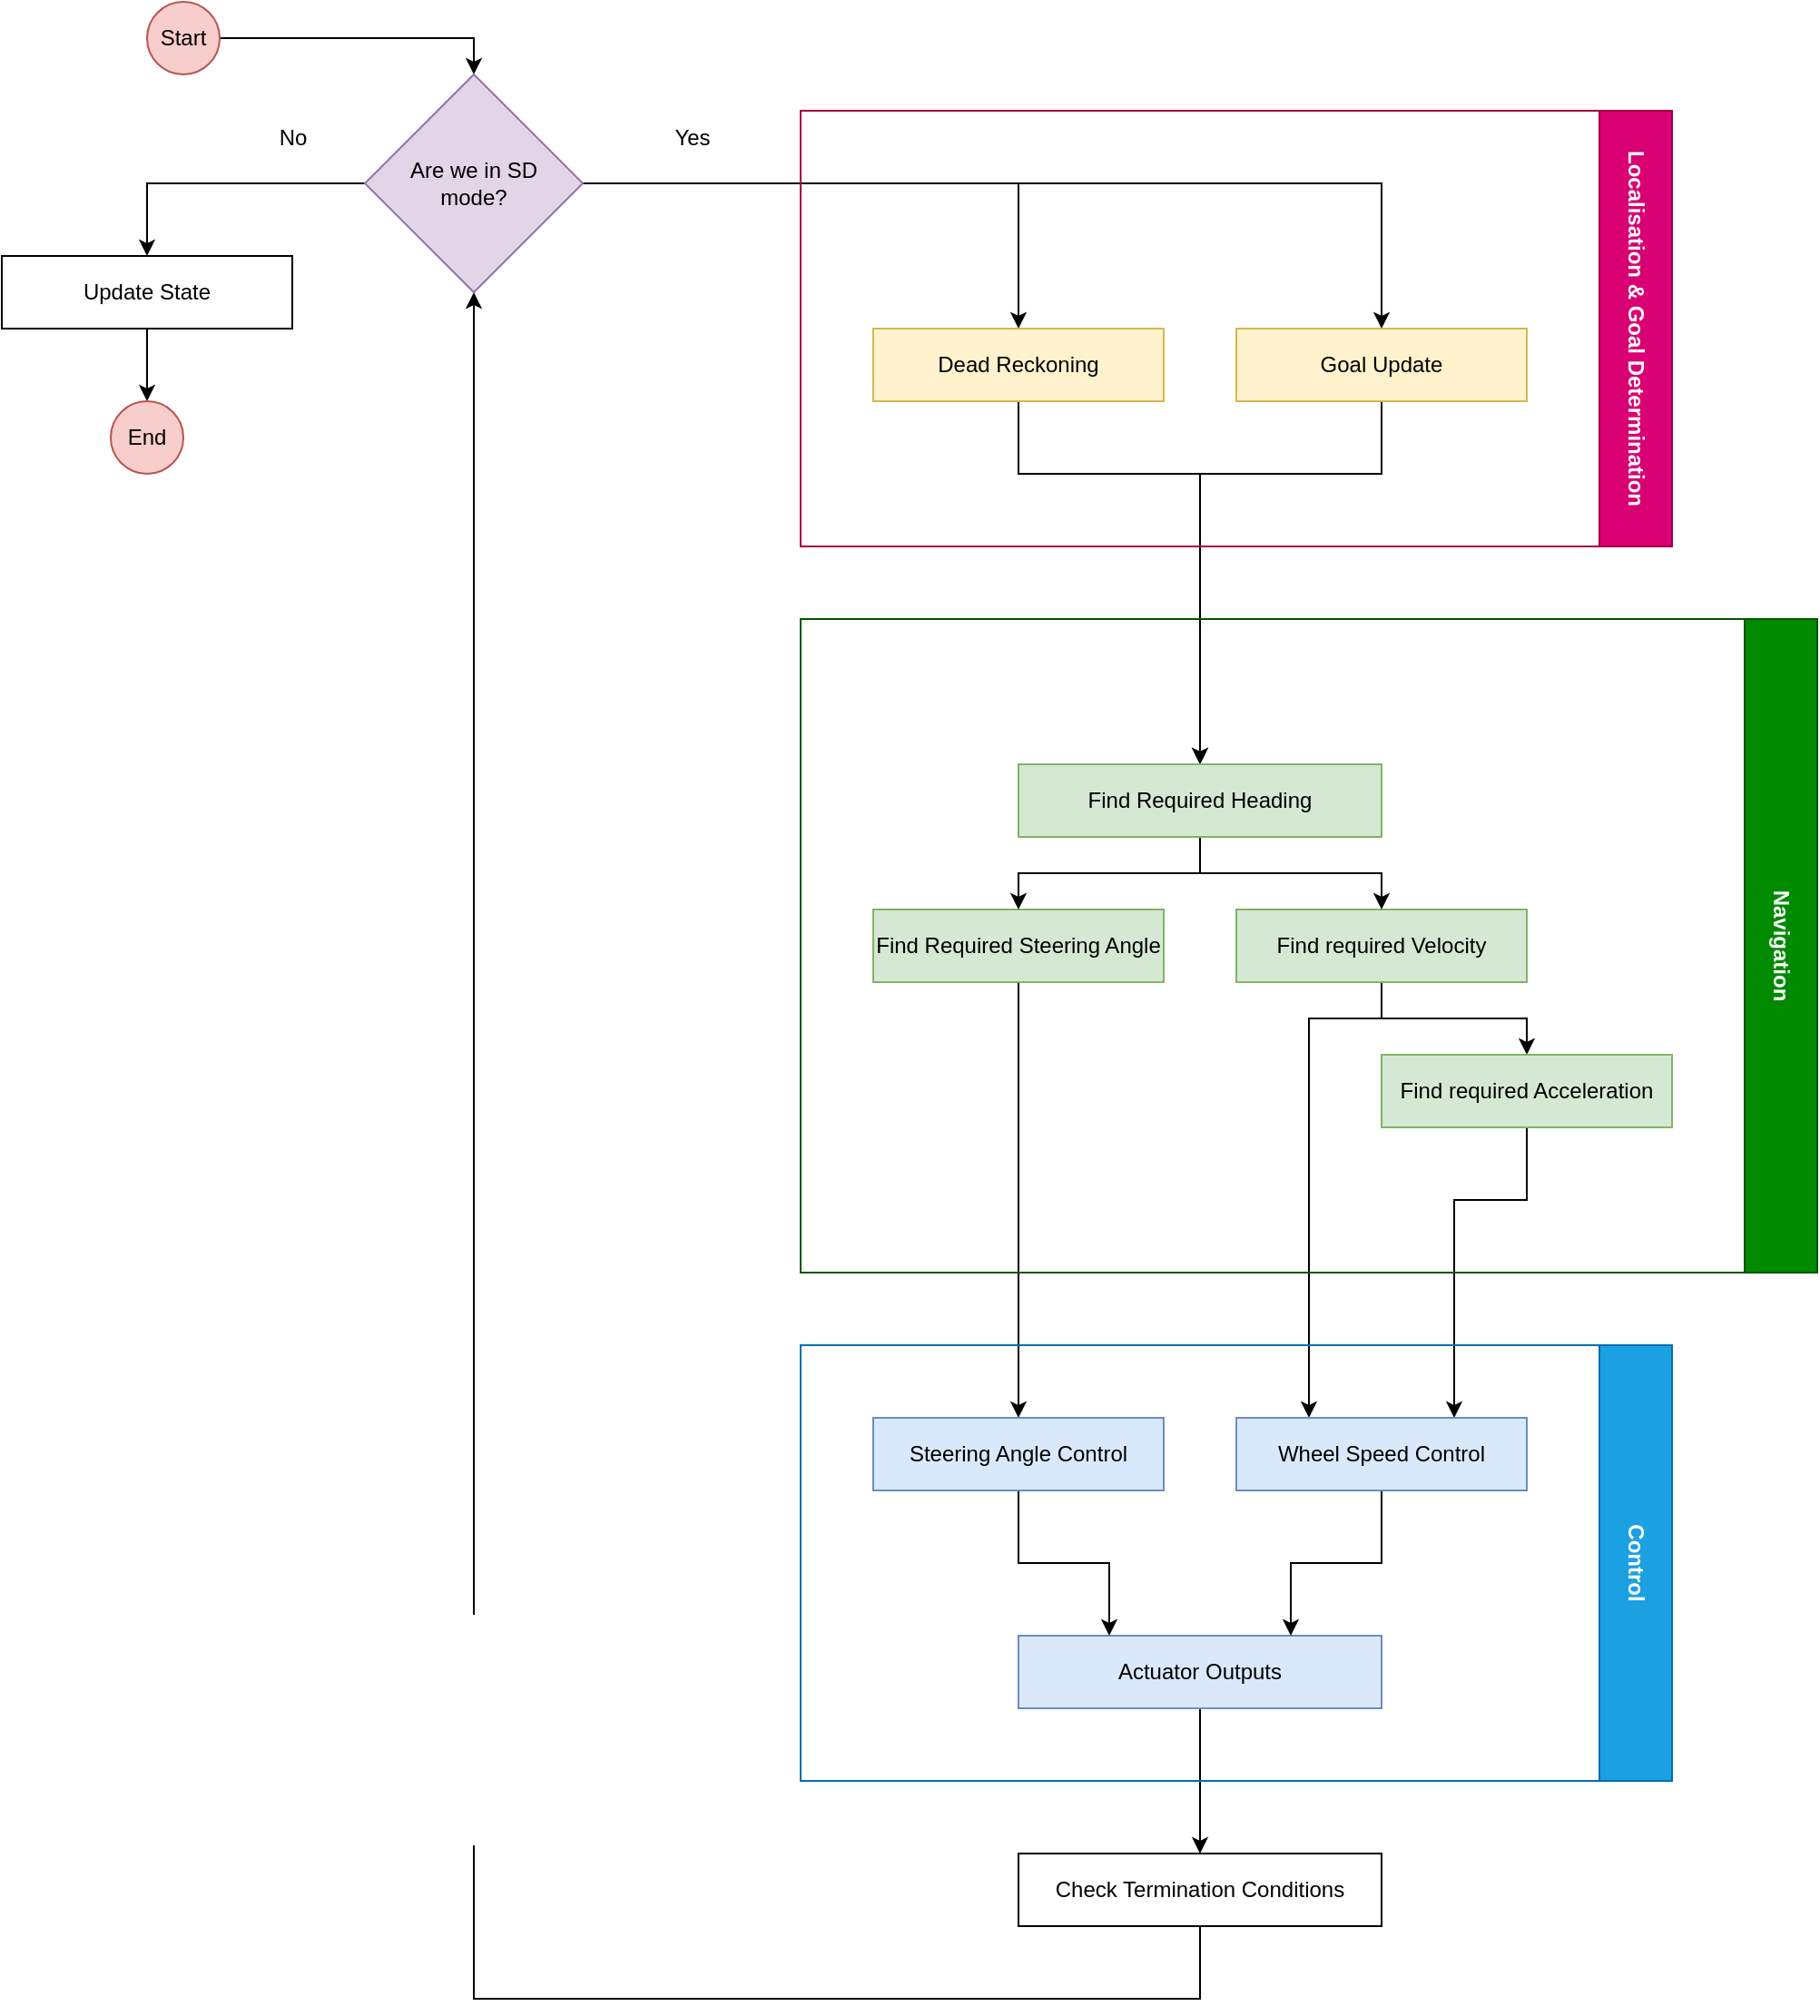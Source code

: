 <mxfile version="24.7.17">
  <diagram name="Page-1" id="Ei8VxP91qrco7msZZreF">
    <mxGraphModel dx="1834" dy="836" grid="1" gridSize="10" guides="1" tooltips="1" connect="1" arrows="1" fold="1" page="0" pageScale="1" pageWidth="827" pageHeight="1169" math="0" shadow="0">
      <root>
        <mxCell id="0" />
        <mxCell id="1" parent="0" />
        <mxCell id="UN8delY1ztd0HPYuzF0X-3" style="edgeStyle=orthogonalEdgeStyle;rounded=0;orthogonalLoop=1;jettySize=auto;html=1;entryX=0.5;entryY=0;entryDx=0;entryDy=0;" edge="1" parent="1" source="UN8delY1ztd0HPYuzF0X-1" target="UN8delY1ztd0HPYuzF0X-2">
          <mxGeometry relative="1" as="geometry" />
        </mxCell>
        <mxCell id="UN8delY1ztd0HPYuzF0X-1" value="Start" style="ellipse;whiteSpace=wrap;html=1;fillColor=#f8cecc;strokeColor=#b85450;" vertex="1" parent="1">
          <mxGeometry y="140" width="40" height="40" as="geometry" />
        </mxCell>
        <mxCell id="UN8delY1ztd0HPYuzF0X-15" style="edgeStyle=orthogonalEdgeStyle;rounded=0;orthogonalLoop=1;jettySize=auto;html=1;entryX=0.5;entryY=0;entryDx=0;entryDy=0;" edge="1" parent="1" source="UN8delY1ztd0HPYuzF0X-2" target="UN8delY1ztd0HPYuzF0X-4">
          <mxGeometry relative="1" as="geometry" />
        </mxCell>
        <mxCell id="UN8delY1ztd0HPYuzF0X-17" style="edgeStyle=orthogonalEdgeStyle;rounded=0;orthogonalLoop=1;jettySize=auto;html=1;entryX=0.5;entryY=0;entryDx=0;entryDy=0;" edge="1" parent="1" source="UN8delY1ztd0HPYuzF0X-2" target="UN8delY1ztd0HPYuzF0X-16">
          <mxGeometry relative="1" as="geometry" />
        </mxCell>
        <mxCell id="UN8delY1ztd0HPYuzF0X-47" style="edgeStyle=orthogonalEdgeStyle;rounded=0;orthogonalLoop=1;jettySize=auto;html=1;entryX=0.5;entryY=0;entryDx=0;entryDy=0;" edge="1" parent="1" source="UN8delY1ztd0HPYuzF0X-2" target="UN8delY1ztd0HPYuzF0X-5">
          <mxGeometry relative="1" as="geometry" />
        </mxCell>
        <mxCell id="UN8delY1ztd0HPYuzF0X-2" value="Are we in SD&lt;div&gt;mode?&lt;/div&gt;" style="rhombus;whiteSpace=wrap;html=1;fillColor=#e1d5e7;strokeColor=#9673a6;" vertex="1" parent="1">
          <mxGeometry x="120" y="180" width="120" height="120" as="geometry" />
        </mxCell>
        <mxCell id="UN8delY1ztd0HPYuzF0X-43" style="edgeStyle=orthogonalEdgeStyle;rounded=0;orthogonalLoop=1;jettySize=auto;html=1;" edge="1" parent="1" source="UN8delY1ztd0HPYuzF0X-4" target="UN8delY1ztd0HPYuzF0X-42">
          <mxGeometry relative="1" as="geometry">
            <Array as="points">
              <mxPoint x="480" y="400" />
              <mxPoint x="580" y="400" />
            </Array>
          </mxGeometry>
        </mxCell>
        <mxCell id="UN8delY1ztd0HPYuzF0X-4" value="Dead Reckoning" style="rounded=0;whiteSpace=wrap;html=1;fillColor=#fff2cc;strokeColor=#d6b656;" vertex="1" parent="1">
          <mxGeometry x="400" y="320" width="160" height="40" as="geometry" />
        </mxCell>
        <mxCell id="UN8delY1ztd0HPYuzF0X-48" style="edgeStyle=orthogonalEdgeStyle;rounded=0;orthogonalLoop=1;jettySize=auto;html=1;entryX=0.5;entryY=0;entryDx=0;entryDy=0;" edge="1" parent="1" source="UN8delY1ztd0HPYuzF0X-5" target="UN8delY1ztd0HPYuzF0X-42">
          <mxGeometry relative="1" as="geometry">
            <Array as="points">
              <mxPoint x="680" y="400" />
              <mxPoint x="580" y="400" />
            </Array>
          </mxGeometry>
        </mxCell>
        <mxCell id="UN8delY1ztd0HPYuzF0X-5" value="Goal Update" style="rounded=0;whiteSpace=wrap;html=1;fillColor=#fff2cc;strokeColor=#d6b656;" vertex="1" parent="1">
          <mxGeometry x="600" y="320" width="160" height="40" as="geometry" />
        </mxCell>
        <mxCell id="UN8delY1ztd0HPYuzF0X-23" value="" style="edgeStyle=orthogonalEdgeStyle;rounded=0;orthogonalLoop=1;jettySize=auto;html=1;" edge="1" parent="1" source="UN8delY1ztd0HPYuzF0X-9" target="UN8delY1ztd0HPYuzF0X-22">
          <mxGeometry relative="1" as="geometry" />
        </mxCell>
        <mxCell id="UN8delY1ztd0HPYuzF0X-9" value="Actuator Outputs" style="rounded=0;whiteSpace=wrap;html=1;fillColor=#dae8fc;strokeColor=#6c8ebf;" vertex="1" parent="1">
          <mxGeometry x="480" y="1040" width="200" height="40" as="geometry" />
        </mxCell>
        <mxCell id="UN8delY1ztd0HPYuzF0X-19" value="" style="edgeStyle=orthogonalEdgeStyle;rounded=0;orthogonalLoop=1;jettySize=auto;html=1;" edge="1" parent="1" source="UN8delY1ztd0HPYuzF0X-16" target="UN8delY1ztd0HPYuzF0X-18">
          <mxGeometry relative="1" as="geometry" />
        </mxCell>
        <mxCell id="UN8delY1ztd0HPYuzF0X-16" value="Update State" style="rounded=0;whiteSpace=wrap;html=1;" vertex="1" parent="1">
          <mxGeometry x="-80" y="280" width="160" height="40" as="geometry" />
        </mxCell>
        <mxCell id="UN8delY1ztd0HPYuzF0X-18" value="End" style="ellipse;whiteSpace=wrap;html=1;fillColor=#f8cecc;strokeColor=#b85450;" vertex="1" parent="1">
          <mxGeometry x="-20" y="360" width="40" height="40" as="geometry" />
        </mxCell>
        <mxCell id="UN8delY1ztd0HPYuzF0X-20" value="Yes" style="text;html=1;align=center;verticalAlign=middle;resizable=0;points=[];autosize=1;strokeColor=none;fillColor=none;" vertex="1" parent="1">
          <mxGeometry x="280" y="200" width="40" height="30" as="geometry" />
        </mxCell>
        <mxCell id="UN8delY1ztd0HPYuzF0X-21" value="No" style="text;html=1;align=center;verticalAlign=middle;resizable=0;points=[];autosize=1;strokeColor=none;fillColor=none;" vertex="1" parent="1">
          <mxGeometry x="60" y="200" width="40" height="30" as="geometry" />
        </mxCell>
        <mxCell id="UN8delY1ztd0HPYuzF0X-24" style="edgeStyle=orthogonalEdgeStyle;rounded=0;orthogonalLoop=1;jettySize=auto;html=1;entryX=0.5;entryY=1;entryDx=0;entryDy=0;" edge="1" parent="1" source="UN8delY1ztd0HPYuzF0X-22" target="UN8delY1ztd0HPYuzF0X-2">
          <mxGeometry relative="1" as="geometry">
            <Array as="points">
              <mxPoint x="580" y="1240" />
              <mxPoint x="180" y="1240" />
            </Array>
          </mxGeometry>
        </mxCell>
        <mxCell id="UN8delY1ztd0HPYuzF0X-22" value="Check Termination Conditions" style="rounded=0;whiteSpace=wrap;html=1;" vertex="1" parent="1">
          <mxGeometry x="480" y="1160" width="200" height="40" as="geometry" />
        </mxCell>
        <mxCell id="UN8delY1ztd0HPYuzF0X-32" value="" style="edgeStyle=orthogonalEdgeStyle;rounded=0;orthogonalLoop=1;jettySize=auto;html=1;" edge="1" parent="1" source="UN8delY1ztd0HPYuzF0X-25" target="UN8delY1ztd0HPYuzF0X-28">
          <mxGeometry relative="1" as="geometry" />
        </mxCell>
        <mxCell id="UN8delY1ztd0HPYuzF0X-25" value="Find Required Steering Angle" style="rounded=0;whiteSpace=wrap;html=1;fillColor=#d5e8d4;strokeColor=#82b366;" vertex="1" parent="1">
          <mxGeometry x="400" y="640" width="160" height="40" as="geometry" />
        </mxCell>
        <mxCell id="UN8delY1ztd0HPYuzF0X-49" style="edgeStyle=orthogonalEdgeStyle;rounded=0;orthogonalLoop=1;jettySize=auto;html=1;entryX=0.5;entryY=0;entryDx=0;entryDy=0;" edge="1" parent="1" source="UN8delY1ztd0HPYuzF0X-26" target="UN8delY1ztd0HPYuzF0X-27">
          <mxGeometry relative="1" as="geometry" />
        </mxCell>
        <mxCell id="UN8delY1ztd0HPYuzF0X-57" style="edgeStyle=orthogonalEdgeStyle;rounded=0;orthogonalLoop=1;jettySize=auto;html=1;entryX=0.25;entryY=0;entryDx=0;entryDy=0;" edge="1" parent="1" source="UN8delY1ztd0HPYuzF0X-26" target="UN8delY1ztd0HPYuzF0X-29">
          <mxGeometry relative="1" as="geometry">
            <Array as="points">
              <mxPoint x="680" y="700" />
              <mxPoint x="640" y="700" />
            </Array>
          </mxGeometry>
        </mxCell>
        <mxCell id="UN8delY1ztd0HPYuzF0X-26" value="Find required Velocity" style="rounded=0;whiteSpace=wrap;html=1;fillColor=#d5e8d4;strokeColor=#82b366;" vertex="1" parent="1">
          <mxGeometry x="600" y="640" width="160" height="40" as="geometry" />
        </mxCell>
        <mxCell id="UN8delY1ztd0HPYuzF0X-58" style="edgeStyle=orthogonalEdgeStyle;rounded=0;orthogonalLoop=1;jettySize=auto;html=1;entryX=0.75;entryY=0;entryDx=0;entryDy=0;" edge="1" parent="1" source="UN8delY1ztd0HPYuzF0X-27" target="UN8delY1ztd0HPYuzF0X-29">
          <mxGeometry relative="1" as="geometry">
            <Array as="points">
              <mxPoint x="760" y="800" />
              <mxPoint x="720" y="800" />
            </Array>
          </mxGeometry>
        </mxCell>
        <mxCell id="UN8delY1ztd0HPYuzF0X-27" value="Find required Acceleration" style="rounded=0;whiteSpace=wrap;html=1;fillColor=#d5e8d4;strokeColor=#82b366;" vertex="1" parent="1">
          <mxGeometry x="680" y="720" width="160" height="40" as="geometry" />
        </mxCell>
        <mxCell id="UN8delY1ztd0HPYuzF0X-30" style="edgeStyle=orthogonalEdgeStyle;rounded=0;orthogonalLoop=1;jettySize=auto;html=1;entryX=0.25;entryY=0;entryDx=0;entryDy=0;" edge="1" parent="1" source="UN8delY1ztd0HPYuzF0X-28" target="UN8delY1ztd0HPYuzF0X-9">
          <mxGeometry relative="1" as="geometry" />
        </mxCell>
        <mxCell id="UN8delY1ztd0HPYuzF0X-28" value="Steering Angle Control" style="rounded=0;whiteSpace=wrap;html=1;fillColor=#dae8fc;strokeColor=#6c8ebf;" vertex="1" parent="1">
          <mxGeometry x="400" y="920" width="160" height="40" as="geometry" />
        </mxCell>
        <mxCell id="UN8delY1ztd0HPYuzF0X-31" style="edgeStyle=orthogonalEdgeStyle;rounded=0;orthogonalLoop=1;jettySize=auto;html=1;entryX=0.75;entryY=0;entryDx=0;entryDy=0;" edge="1" parent="1" source="UN8delY1ztd0HPYuzF0X-29" target="UN8delY1ztd0HPYuzF0X-9">
          <mxGeometry relative="1" as="geometry" />
        </mxCell>
        <mxCell id="UN8delY1ztd0HPYuzF0X-29" value="Wheel Speed Control" style="rounded=0;whiteSpace=wrap;html=1;fillColor=#dae8fc;strokeColor=#6c8ebf;" vertex="1" parent="1">
          <mxGeometry x="600" y="920" width="160" height="40" as="geometry" />
        </mxCell>
        <mxCell id="UN8delY1ztd0HPYuzF0X-45" style="edgeStyle=orthogonalEdgeStyle;rounded=0;orthogonalLoop=1;jettySize=auto;html=1;entryX=0.5;entryY=0;entryDx=0;entryDy=0;" edge="1" parent="1" source="UN8delY1ztd0HPYuzF0X-42" target="UN8delY1ztd0HPYuzF0X-25">
          <mxGeometry relative="1" as="geometry" />
        </mxCell>
        <mxCell id="UN8delY1ztd0HPYuzF0X-46" style="edgeStyle=orthogonalEdgeStyle;rounded=0;orthogonalLoop=1;jettySize=auto;html=1;entryX=0.5;entryY=0;entryDx=0;entryDy=0;" edge="1" parent="1" source="UN8delY1ztd0HPYuzF0X-42" target="UN8delY1ztd0HPYuzF0X-26">
          <mxGeometry relative="1" as="geometry" />
        </mxCell>
        <mxCell id="UN8delY1ztd0HPYuzF0X-42" value="Find Required Heading" style="rounded=0;whiteSpace=wrap;html=1;fillColor=#d5e8d4;strokeColor=#82b366;" vertex="1" parent="1">
          <mxGeometry x="480" y="560" width="200" height="40" as="geometry" />
        </mxCell>
        <mxCell id="UN8delY1ztd0HPYuzF0X-54" value="Localisation &amp;amp; Goal Determination" style="swimlane;horizontal=0;whiteSpace=wrap;html=1;rotation=-180;startSize=40;fillColor=#d80073;fontColor=#ffffff;strokeColor=#A50040;" vertex="1" parent="1">
          <mxGeometry x="360" y="200" width="480" height="240" as="geometry" />
        </mxCell>
        <mxCell id="UN8delY1ztd0HPYuzF0X-56" value="Navigation" style="swimlane;horizontal=0;whiteSpace=wrap;html=1;rotation=-180;startSize=40;fillColor=#008a00;fontColor=#ffffff;strokeColor=#005700;" vertex="1" parent="1">
          <mxGeometry x="360" y="480" width="560" height="360" as="geometry" />
        </mxCell>
        <mxCell id="UN8delY1ztd0HPYuzF0X-60" value="Control" style="swimlane;horizontal=0;whiteSpace=wrap;html=1;rotation=-180;startSize=40;fillColor=#1ba1e2;fontColor=#ffffff;strokeColor=#006EAF;" vertex="1" parent="1">
          <mxGeometry x="360" y="880" width="480" height="240" as="geometry" />
        </mxCell>
      </root>
    </mxGraphModel>
  </diagram>
</mxfile>
